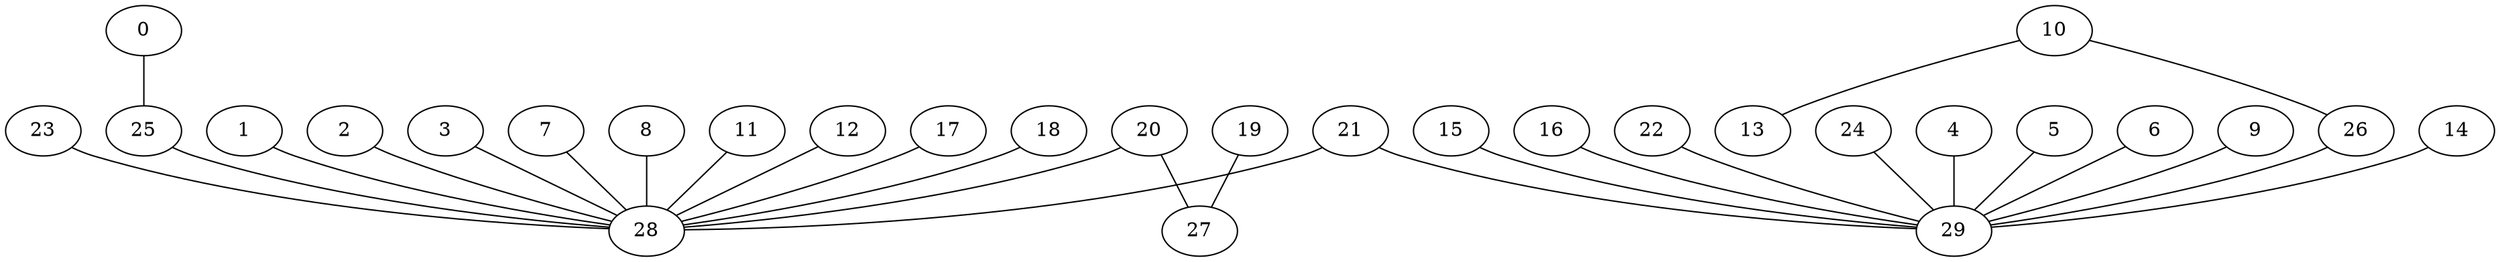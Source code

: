 graph G {
  0;
  1;
  2;
  3;
  4;
  5;
  6;
  7;
  8;
  9;
  10;
  11;
  12;
  13;
  14;
  15;
  16;
  17;
  18;
  19;
  20;
  21;
  22;
  23;
  24;
  25;
  26;
  27;
  28;
  29;
   24 -- 29;
   25 -- 28;
   26 -- 29;
   0 -- 25;
   1 -- 28;
   2 -- 28;
   3 -- 28;
   4 -- 29;
   5 -- 29;
   6 -- 29;
   7 -- 28;
   8 -- 28;
   9 -- 29;
   10 -- 13;
   10 -- 26;
   11 -- 28;
   12 -- 28;
   14 -- 29;
   15 -- 29;
   16 -- 29;
   17 -- 28;
   18 -- 28;
   19 -- 27;
   20 -- 27;
   20 -- 28;
   21 -- 28;
   21 -- 29;
   22 -- 29;
   23 -- 28;
}

